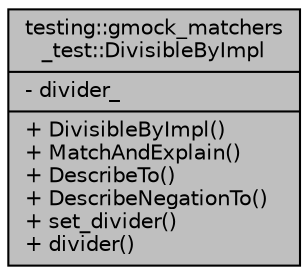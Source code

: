 digraph "testing::gmock_matchers_test::DivisibleByImpl"
{
  edge [fontname="Helvetica",fontsize="10",labelfontname="Helvetica",labelfontsize="10"];
  node [fontname="Helvetica",fontsize="10",shape=record];
  Node1 [label="{testing::gmock_matchers\l_test::DivisibleByImpl\n|- divider_\l|+ DivisibleByImpl()\l+ MatchAndExplain()\l+ DescribeTo()\l+ DescribeNegationTo()\l+ set_divider()\l+ divider()\l}",height=0.2,width=0.4,color="black", fillcolor="grey75", style="filled", fontcolor="black"];
}
